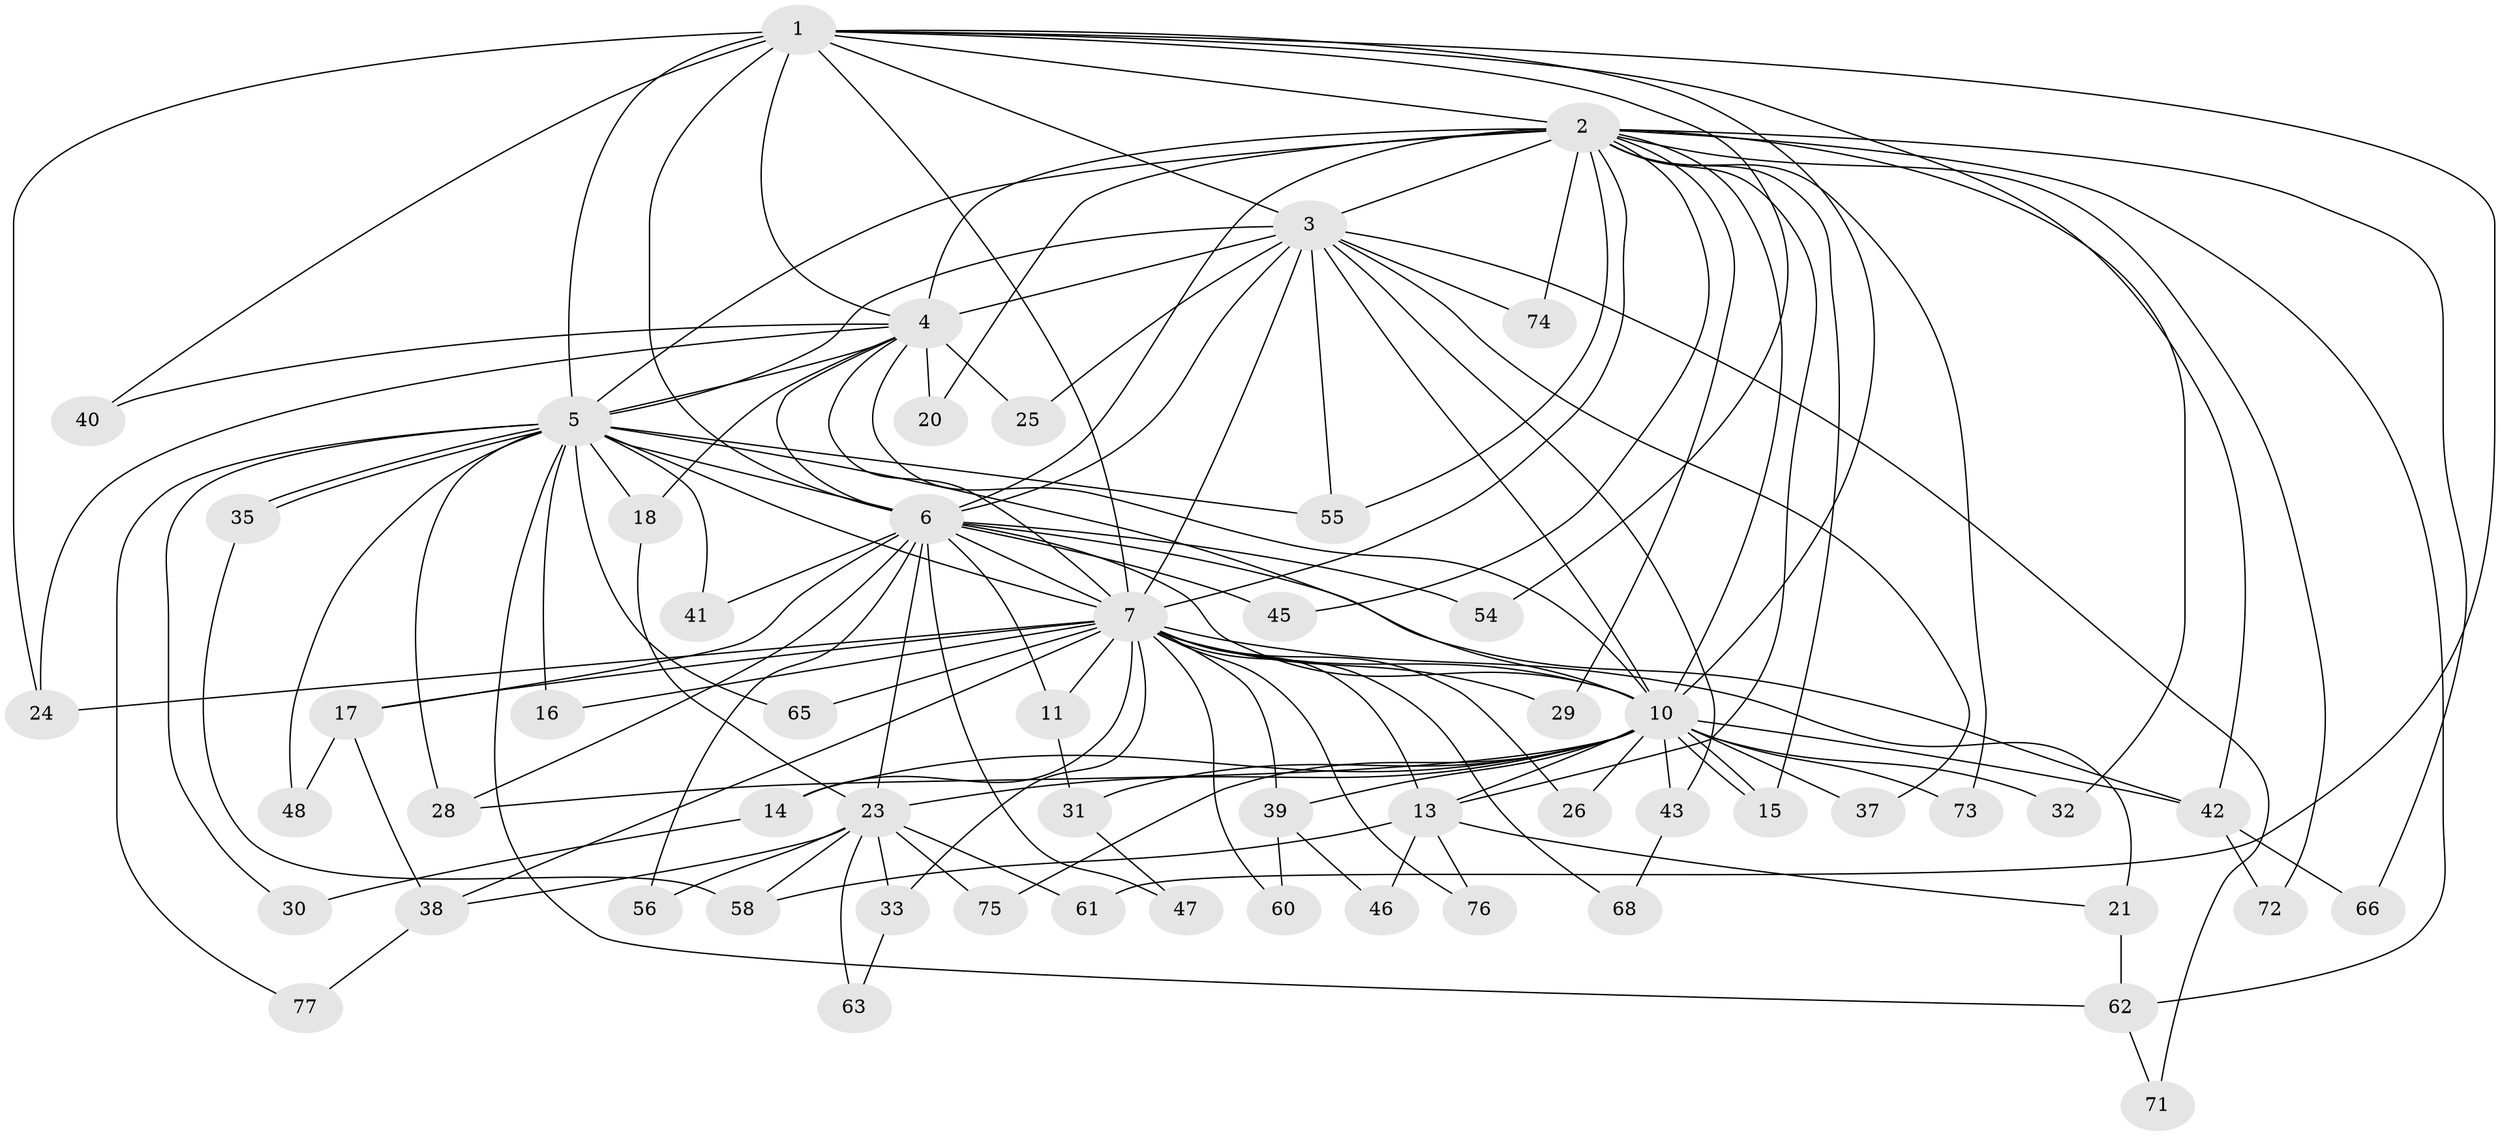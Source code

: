// original degree distribution, {14: 0.012987012987012988, 15: 0.025974025974025976, 17: 0.025974025974025976, 21: 0.012987012987012988, 18: 0.012987012987012988, 27: 0.012987012987012988, 12: 0.012987012987012988, 26: 0.012987012987012988, 3: 0.2077922077922078, 2: 0.5454545454545454, 7: 0.025974025974025976, 4: 0.06493506493506493, 5: 0.025974025974025976}
// Generated by graph-tools (version 1.1) at 2025/11/02/27/25 16:11:00]
// undirected, 57 vertices, 136 edges
graph export_dot {
graph [start="1"]
  node [color=gray90,style=filled];
  1 [super="+19"];
  2 [super="+8"];
  3 [super="+12"];
  4 [super="+22"];
  5 [super="+44"];
  6 [super="+9"];
  7 [super="+57"];
  10 [super="+49"];
  11;
  13 [super="+36"];
  14;
  15 [super="+64"];
  16;
  17;
  18;
  20;
  21;
  23 [super="+27"];
  24 [super="+34"];
  25;
  26 [super="+51"];
  28 [super="+53"];
  29;
  30;
  31 [super="+52"];
  32;
  33;
  35;
  37;
  38 [super="+50"];
  39;
  40;
  41;
  42 [super="+67"];
  43;
  45;
  46;
  47;
  48;
  54;
  55 [super="+69"];
  56;
  58 [super="+59"];
  60;
  61;
  62 [super="+70"];
  63;
  65;
  66;
  68;
  71;
  72;
  73;
  74;
  75;
  76;
  77;
  1 -- 2 [weight=2];
  1 -- 3;
  1 -- 4;
  1 -- 5;
  1 -- 6 [weight=3];
  1 -- 7;
  1 -- 10;
  1 -- 24;
  1 -- 40;
  1 -- 42;
  1 -- 61;
  1 -- 54;
  2 -- 3 [weight=3];
  2 -- 4 [weight=2];
  2 -- 5 [weight=2];
  2 -- 6 [weight=4];
  2 -- 7 [weight=2];
  2 -- 10 [weight=3];
  2 -- 20;
  2 -- 45;
  2 -- 72;
  2 -- 73;
  2 -- 74;
  2 -- 32;
  2 -- 66;
  2 -- 13;
  2 -- 29;
  2 -- 62;
  2 -- 55;
  2 -- 15;
  3 -- 4 [weight=2];
  3 -- 5;
  3 -- 6 [weight=2];
  3 -- 7;
  3 -- 10;
  3 -- 25;
  3 -- 37;
  3 -- 43;
  3 -- 55;
  3 -- 71;
  3 -- 74;
  4 -- 5;
  4 -- 6 [weight=2];
  4 -- 7;
  4 -- 10;
  4 -- 18;
  4 -- 20;
  4 -- 24;
  4 -- 25;
  4 -- 40;
  5 -- 6 [weight=3];
  5 -- 7;
  5 -- 10;
  5 -- 16;
  5 -- 18;
  5 -- 30;
  5 -- 35;
  5 -- 35;
  5 -- 41;
  5 -- 48;
  5 -- 55;
  5 -- 62;
  5 -- 77;
  5 -- 28;
  5 -- 65;
  6 -- 7 [weight=2];
  6 -- 10 [weight=2];
  6 -- 17;
  6 -- 23;
  6 -- 28;
  6 -- 41;
  6 -- 42;
  6 -- 45;
  6 -- 54;
  6 -- 56;
  6 -- 11;
  6 -- 47;
  7 -- 10;
  7 -- 11;
  7 -- 13;
  7 -- 14 [weight=2];
  7 -- 16;
  7 -- 17;
  7 -- 21;
  7 -- 26 [weight=2];
  7 -- 29;
  7 -- 33;
  7 -- 38;
  7 -- 39;
  7 -- 60;
  7 -- 65;
  7 -- 68;
  7 -- 76;
  7 -- 24;
  10 -- 14;
  10 -- 15;
  10 -- 15;
  10 -- 23;
  10 -- 26;
  10 -- 28;
  10 -- 31 [weight=2];
  10 -- 32;
  10 -- 37;
  10 -- 39;
  10 -- 43;
  10 -- 73;
  10 -- 75;
  10 -- 13;
  10 -- 42;
  11 -- 31;
  13 -- 21;
  13 -- 46;
  13 -- 76;
  13 -- 58;
  14 -- 30;
  17 -- 38;
  17 -- 48;
  18 -- 23;
  21 -- 62;
  23 -- 33;
  23 -- 56;
  23 -- 61;
  23 -- 63;
  23 -- 58;
  23 -- 75;
  23 -- 38;
  31 -- 47;
  33 -- 63;
  35 -- 58;
  38 -- 77;
  39 -- 46;
  39 -- 60;
  42 -- 66;
  42 -- 72;
  43 -- 68;
  62 -- 71;
}
